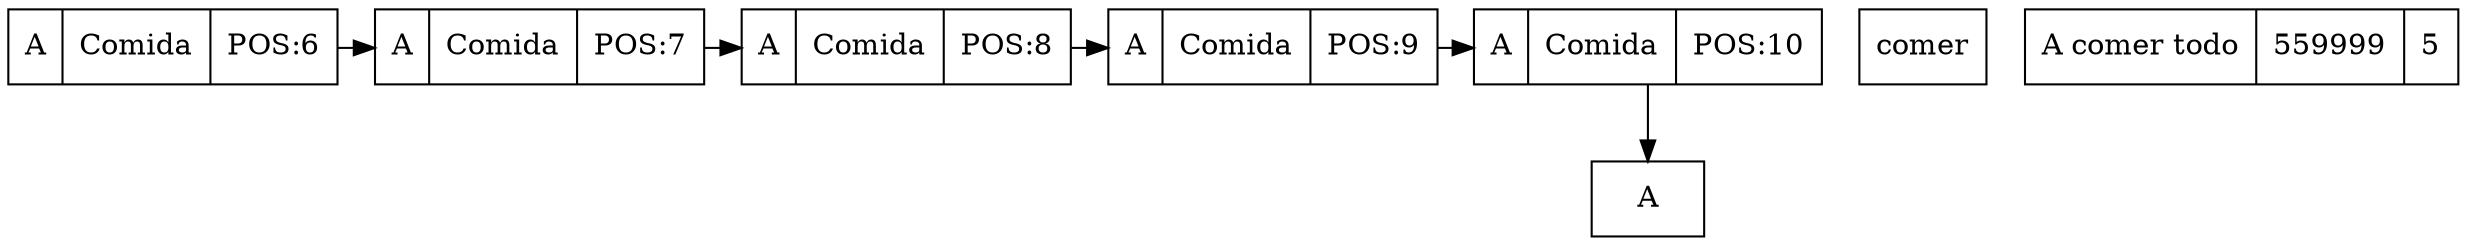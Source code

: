 digraph G {
node[shape=record]
graph[splines="ortho"]
nodo5[label="A|Comida|POS:6"]
nodo6[label="A|Comida|POS:7"]
nodo7[label="A|Comida|POS:8"]
nodo8[label="A|Comida|POS:9"]
nodo9[label="A|Comida|POS:10"]
{rank=same;nodo5;nodo6;nodo7;nodo8;nodo9;}
nodo5->nodo6
nodo6->nodo7
nodo7->nodo8
nodo8->nodo9
A comer todo[label="A comer todo|559999|5"]
nodo9->A comer todo

}